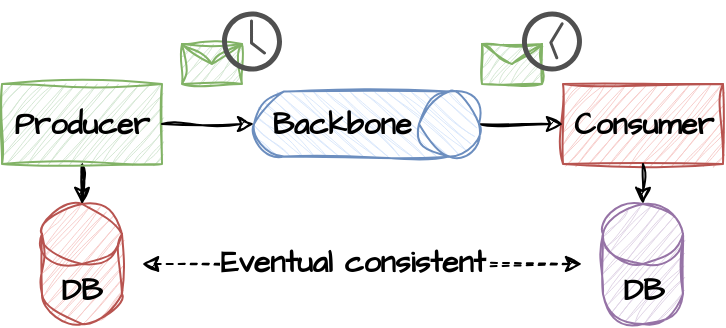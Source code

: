 <mxfile version="22.1.2" type="device">
  <diagram name="Page-1" id="5teIPHdFALnYnMfDJU84">
    <mxGraphModel dx="1038" dy="608" grid="1" gridSize="10" guides="1" tooltips="1" connect="1" arrows="1" fold="1" page="1" pageScale="1" pageWidth="827" pageHeight="1169" math="0" shadow="0">
      <root>
        <mxCell id="0" />
        <mxCell id="1" parent="0" />
        <mxCell id="LOcKeLG7FPWulvWLkRRe-8" style="edgeStyle=orthogonalEdgeStyle;rounded=0;sketch=1;hachureGap=4;jiggle=2;curveFitting=1;orthogonalLoop=1;jettySize=auto;html=1;exitX=0.5;exitY=1;exitDx=0;exitDy=0;fontFamily=Architects Daughter;fontSource=https%3A%2F%2Ffonts.googleapis.com%2Fcss%3Ffamily%3DArchitects%2BDaughter;fontSize=16;" parent="1" source="LOcKeLG7FPWulvWLkRRe-1" target="LOcKeLG7FPWulvWLkRRe-2" edge="1">
          <mxGeometry relative="1" as="geometry" />
        </mxCell>
        <mxCell id="LOcKeLG7FPWulvWLkRRe-1" value="&lt;b style=&quot;font-size: 15px;&quot;&gt;Producer&lt;/b&gt;" style="rounded=0;whiteSpace=wrap;html=1;sketch=1;hachureGap=4;jiggle=2;curveFitting=1;fontFamily=Architects Daughter;fontSource=https%3A%2F%2Ffonts.googleapis.com%2Fcss%3Ffamily%3DArchitects%2BDaughter;fontSize=15;fillColor=#d5e8d4;strokeColor=#82b366;" parent="1" vertex="1">
          <mxGeometry x="70" y="90" width="80" height="40" as="geometry" />
        </mxCell>
        <mxCell id="LOcKeLG7FPWulvWLkRRe-2" value="DB" style="shape=cylinder3;whiteSpace=wrap;html=1;boundedLbl=1;backgroundOutline=1;size=15;sketch=1;hachureGap=4;jiggle=2;curveFitting=1;fontFamily=Architects Daughter;fontSource=https%3A%2F%2Ffonts.googleapis.com%2Fcss%3Ffamily%3DArchitects%2BDaughter;fontSize=15;fontStyle=1;fillColor=#f8cecc;strokeColor=#b85450;" parent="1" vertex="1">
          <mxGeometry x="90" y="150" width="40" height="60" as="geometry" />
        </mxCell>
        <mxCell id="LOcKeLG7FPWulvWLkRRe-3" value="&lt;b style=&quot;font-size: 15px;&quot;&gt;Consumer&lt;/b&gt;" style="rounded=0;whiteSpace=wrap;html=1;sketch=1;hachureGap=4;jiggle=2;curveFitting=1;fontFamily=Architects Daughter;fontSource=https%3A%2F%2Ffonts.googleapis.com%2Fcss%3Ffamily%3DArchitects%2BDaughter;fontSize=15;fillColor=#f8cecc;strokeColor=#b85450;" parent="1" vertex="1">
          <mxGeometry x="350.5" y="90" width="80" height="40" as="geometry" />
        </mxCell>
        <mxCell id="LOcKeLG7FPWulvWLkRRe-4" value="DB" style="shape=cylinder3;whiteSpace=wrap;html=1;boundedLbl=1;backgroundOutline=1;size=15;sketch=1;hachureGap=4;jiggle=2;curveFitting=1;fontFamily=Architects Daughter;fontSource=https%3A%2F%2Ffonts.googleapis.com%2Fcss%3Ffamily%3DArchitects%2BDaughter;fontSize=15;fontStyle=1;fillColor=#e1d5e7;strokeColor=#9673a6;" parent="1" vertex="1">
          <mxGeometry x="370.5" y="150" width="40" height="60" as="geometry" />
        </mxCell>
        <mxCell id="LOcKeLG7FPWulvWLkRRe-7" style="edgeStyle=orthogonalEdgeStyle;rounded=0;sketch=1;hachureGap=4;jiggle=2;curveFitting=1;orthogonalLoop=1;jettySize=auto;html=1;exitX=0.5;exitY=0;exitDx=0;exitDy=0;exitPerimeter=0;entryX=0;entryY=0.5;entryDx=0;entryDy=0;fontFamily=Architects Daughter;fontSource=https%3A%2F%2Ffonts.googleapis.com%2Fcss%3Ffamily%3DArchitects%2BDaughter;fontSize=16;" parent="1" source="LOcKeLG7FPWulvWLkRRe-5" target="LOcKeLG7FPWulvWLkRRe-3" edge="1">
          <mxGeometry relative="1" as="geometry" />
        </mxCell>
        <mxCell id="LOcKeLG7FPWulvWLkRRe-5" value="&lt;b style=&quot;font-size: 15px;&quot;&gt;Backbone&lt;/b&gt;" style="shape=cylinder3;whiteSpace=wrap;html=1;boundedLbl=1;backgroundOutline=1;size=15;sketch=1;hachureGap=4;jiggle=2;curveFitting=1;fontFamily=Architects Daughter;fontSource=https%3A%2F%2Ffonts.googleapis.com%2Fcss%3Ffamily%3DArchitects%2BDaughter;fontSize=15;rotation=90;horizontal=0;fillColor=#dae8fc;strokeColor=#6c8ebf;" parent="1" vertex="1">
          <mxGeometry x="236" y="53.75" width="32.5" height="112.5" as="geometry" />
        </mxCell>
        <mxCell id="LOcKeLG7FPWulvWLkRRe-6" style="edgeStyle=orthogonalEdgeStyle;rounded=0;sketch=1;hachureGap=4;jiggle=2;curveFitting=1;orthogonalLoop=1;jettySize=auto;html=1;exitX=1;exitY=0.5;exitDx=0;exitDy=0;entryX=0.5;entryY=1;entryDx=0;entryDy=0;entryPerimeter=0;fontFamily=Architects Daughter;fontSource=https%3A%2F%2Ffonts.googleapis.com%2Fcss%3Ffamily%3DArchitects%2BDaughter;fontSize=16;" parent="1" source="LOcKeLG7FPWulvWLkRRe-1" target="LOcKeLG7FPWulvWLkRRe-5" edge="1">
          <mxGeometry relative="1" as="geometry" />
        </mxCell>
        <mxCell id="LOcKeLG7FPWulvWLkRRe-9" style="edgeStyle=orthogonalEdgeStyle;rounded=0;sketch=1;hachureGap=4;jiggle=2;curveFitting=1;orthogonalLoop=1;jettySize=auto;html=1;exitX=0.5;exitY=1;exitDx=0;exitDy=0;entryX=0.5;entryY=0;entryDx=0;entryDy=0;entryPerimeter=0;fontFamily=Architects Daughter;fontSource=https%3A%2F%2Ffonts.googleapis.com%2Fcss%3Ffamily%3DArchitects%2BDaughter;fontSize=16;" parent="1" source="LOcKeLG7FPWulvWLkRRe-3" target="LOcKeLG7FPWulvWLkRRe-4" edge="1">
          <mxGeometry relative="1" as="geometry" />
        </mxCell>
        <mxCell id="LOcKeLG7FPWulvWLkRRe-10" value="" style="shape=message;html=1;html=1;outlineConnect=0;labelPosition=center;verticalLabelPosition=bottom;align=center;verticalAlign=top;sketch=1;hachureGap=4;jiggle=2;curveFitting=1;fontFamily=Architects Daughter;fontSource=https%3A%2F%2Ffonts.googleapis.com%2Fcss%3Ffamily%3DArchitects%2BDaughter;fontSize=20;fillColor=#d5e8d4;strokeColor=#82b366;" parent="1" vertex="1">
          <mxGeometry x="160" y="70" width="30" height="20" as="geometry" />
        </mxCell>
        <mxCell id="LOcKeLG7FPWulvWLkRRe-11" value="" style="shape=message;html=1;html=1;outlineConnect=0;labelPosition=center;verticalLabelPosition=bottom;align=center;verticalAlign=top;sketch=1;hachureGap=4;jiggle=2;curveFitting=1;fontFamily=Architects Daughter;fontSource=https%3A%2F%2Ffonts.googleapis.com%2Fcss%3Ffamily%3DArchitects%2BDaughter;fontSize=20;fillColor=#d5e8d4;strokeColor=#82b366;" parent="1" vertex="1">
          <mxGeometry x="310" y="70" width="30" height="20" as="geometry" />
        </mxCell>
        <mxCell id="LOcKeLG7FPWulvWLkRRe-12" value="" style="endArrow=classic;startArrow=classic;html=1;rounded=0;sketch=1;hachureGap=4;jiggle=2;curveFitting=1;fontFamily=Architects Daughter;fontSource=https%3A%2F%2Ffonts.googleapis.com%2Fcss%3Ffamily%3DArchitects%2BDaughter;fontSize=16;dashed=1;" parent="1" edge="1">
          <mxGeometry width="50" height="50" relative="1" as="geometry">
            <mxPoint x="140" y="180" as="sourcePoint" />
            <mxPoint x="360" y="180" as="targetPoint" />
          </mxGeometry>
        </mxCell>
        <mxCell id="LOcKeLG7FPWulvWLkRRe-13" value="&lt;b&gt;Eventual consistent&lt;/b&gt;" style="edgeLabel;html=1;align=center;verticalAlign=middle;resizable=0;points=[];fontSize=15;fontFamily=Architects Daughter;fontStyle=0" parent="LOcKeLG7FPWulvWLkRRe-12" vertex="1" connectable="0">
          <mxGeometry x="-0.109" y="1" relative="1" as="geometry">
            <mxPoint x="7" as="offset" />
          </mxGeometry>
        </mxCell>
        <mxCell id="lY6Jy6cmKDR2yfSsSf3m-1" value="" style="sketch=0;pointerEvents=1;shadow=0;dashed=0;html=1;strokeColor=none;fillColor=#505050;labelPosition=center;verticalLabelPosition=bottom;verticalAlign=top;outlineConnect=0;align=center;shape=mxgraph.office.concepts.clock;hachureGap=4;jiggle=2;curveFitting=1;fontFamily=Architects Daughter;fontSource=https%3A%2F%2Ffonts.googleapis.com%2Fcss%3Ffamily%3DArchitects%2BDaughter;fontSize=20;" parent="1" vertex="1">
          <mxGeometry x="180" y="53.75" width="30" height="30" as="geometry" />
        </mxCell>
        <mxCell id="lY6Jy6cmKDR2yfSsSf3m-3" value="" style="sketch=0;pointerEvents=1;shadow=0;dashed=0;html=1;strokeColor=none;fillColor=#505050;labelPosition=center;verticalLabelPosition=bottom;verticalAlign=top;outlineConnect=0;align=center;shape=mxgraph.office.concepts.clock;hachureGap=4;jiggle=2;curveFitting=1;fontFamily=Architects Daughter;fontSource=https%3A%2F%2Ffonts.googleapis.com%2Fcss%3Ffamily%3DArchitects%2BDaughter;fontSize=20;rotation=31;" parent="1" vertex="1">
          <mxGeometry x="330" y="53.75" width="30" height="30" as="geometry" />
        </mxCell>
      </root>
    </mxGraphModel>
  </diagram>
</mxfile>
